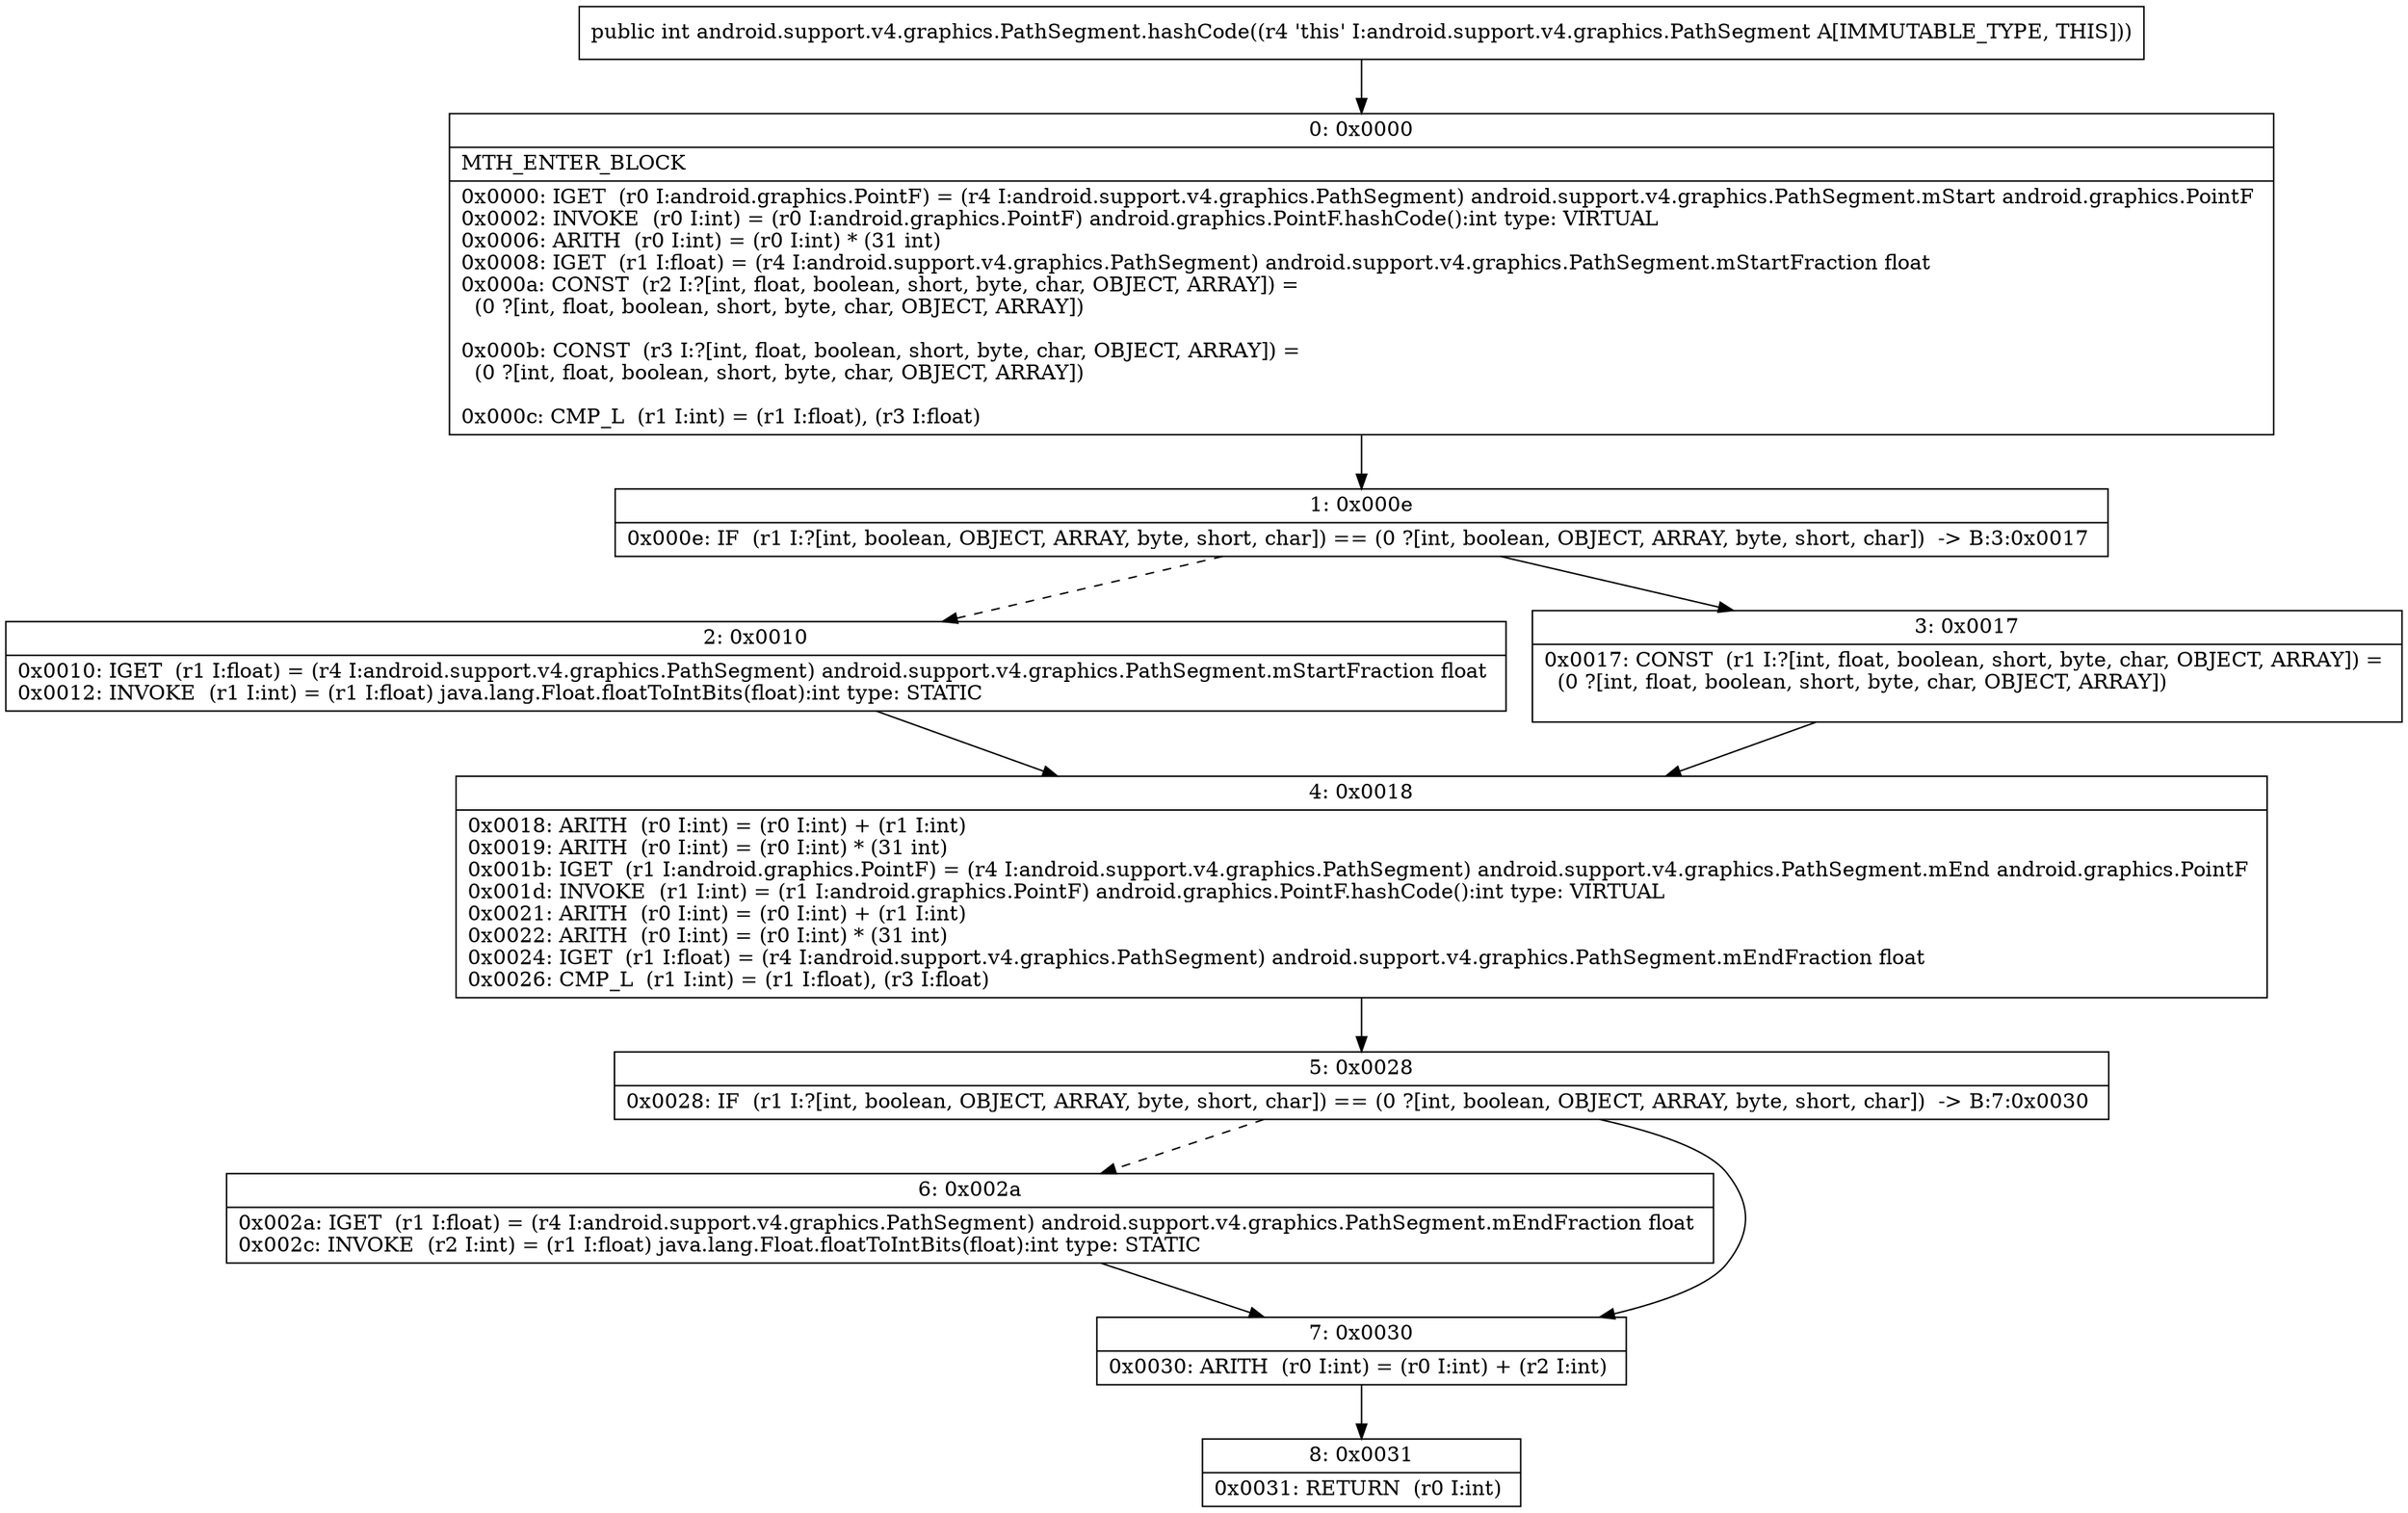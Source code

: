digraph "CFG forandroid.support.v4.graphics.PathSegment.hashCode()I" {
Node_0 [shape=record,label="{0\:\ 0x0000|MTH_ENTER_BLOCK\l|0x0000: IGET  (r0 I:android.graphics.PointF) = (r4 I:android.support.v4.graphics.PathSegment) android.support.v4.graphics.PathSegment.mStart android.graphics.PointF \l0x0002: INVOKE  (r0 I:int) = (r0 I:android.graphics.PointF) android.graphics.PointF.hashCode():int type: VIRTUAL \l0x0006: ARITH  (r0 I:int) = (r0 I:int) * (31 int) \l0x0008: IGET  (r1 I:float) = (r4 I:android.support.v4.graphics.PathSegment) android.support.v4.graphics.PathSegment.mStartFraction float \l0x000a: CONST  (r2 I:?[int, float, boolean, short, byte, char, OBJECT, ARRAY]) = \l  (0 ?[int, float, boolean, short, byte, char, OBJECT, ARRAY])\l \l0x000b: CONST  (r3 I:?[int, float, boolean, short, byte, char, OBJECT, ARRAY]) = \l  (0 ?[int, float, boolean, short, byte, char, OBJECT, ARRAY])\l \l0x000c: CMP_L  (r1 I:int) = (r1 I:float), (r3 I:float) \l}"];
Node_1 [shape=record,label="{1\:\ 0x000e|0x000e: IF  (r1 I:?[int, boolean, OBJECT, ARRAY, byte, short, char]) == (0 ?[int, boolean, OBJECT, ARRAY, byte, short, char])  \-\> B:3:0x0017 \l}"];
Node_2 [shape=record,label="{2\:\ 0x0010|0x0010: IGET  (r1 I:float) = (r4 I:android.support.v4.graphics.PathSegment) android.support.v4.graphics.PathSegment.mStartFraction float \l0x0012: INVOKE  (r1 I:int) = (r1 I:float) java.lang.Float.floatToIntBits(float):int type: STATIC \l}"];
Node_3 [shape=record,label="{3\:\ 0x0017|0x0017: CONST  (r1 I:?[int, float, boolean, short, byte, char, OBJECT, ARRAY]) = \l  (0 ?[int, float, boolean, short, byte, char, OBJECT, ARRAY])\l \l}"];
Node_4 [shape=record,label="{4\:\ 0x0018|0x0018: ARITH  (r0 I:int) = (r0 I:int) + (r1 I:int) \l0x0019: ARITH  (r0 I:int) = (r0 I:int) * (31 int) \l0x001b: IGET  (r1 I:android.graphics.PointF) = (r4 I:android.support.v4.graphics.PathSegment) android.support.v4.graphics.PathSegment.mEnd android.graphics.PointF \l0x001d: INVOKE  (r1 I:int) = (r1 I:android.graphics.PointF) android.graphics.PointF.hashCode():int type: VIRTUAL \l0x0021: ARITH  (r0 I:int) = (r0 I:int) + (r1 I:int) \l0x0022: ARITH  (r0 I:int) = (r0 I:int) * (31 int) \l0x0024: IGET  (r1 I:float) = (r4 I:android.support.v4.graphics.PathSegment) android.support.v4.graphics.PathSegment.mEndFraction float \l0x0026: CMP_L  (r1 I:int) = (r1 I:float), (r3 I:float) \l}"];
Node_5 [shape=record,label="{5\:\ 0x0028|0x0028: IF  (r1 I:?[int, boolean, OBJECT, ARRAY, byte, short, char]) == (0 ?[int, boolean, OBJECT, ARRAY, byte, short, char])  \-\> B:7:0x0030 \l}"];
Node_6 [shape=record,label="{6\:\ 0x002a|0x002a: IGET  (r1 I:float) = (r4 I:android.support.v4.graphics.PathSegment) android.support.v4.graphics.PathSegment.mEndFraction float \l0x002c: INVOKE  (r2 I:int) = (r1 I:float) java.lang.Float.floatToIntBits(float):int type: STATIC \l}"];
Node_7 [shape=record,label="{7\:\ 0x0030|0x0030: ARITH  (r0 I:int) = (r0 I:int) + (r2 I:int) \l}"];
Node_8 [shape=record,label="{8\:\ 0x0031|0x0031: RETURN  (r0 I:int) \l}"];
MethodNode[shape=record,label="{public int android.support.v4.graphics.PathSegment.hashCode((r4 'this' I:android.support.v4.graphics.PathSegment A[IMMUTABLE_TYPE, THIS])) }"];
MethodNode -> Node_0;
Node_0 -> Node_1;
Node_1 -> Node_2[style=dashed];
Node_1 -> Node_3;
Node_2 -> Node_4;
Node_3 -> Node_4;
Node_4 -> Node_5;
Node_5 -> Node_6[style=dashed];
Node_5 -> Node_7;
Node_6 -> Node_7;
Node_7 -> Node_8;
}

